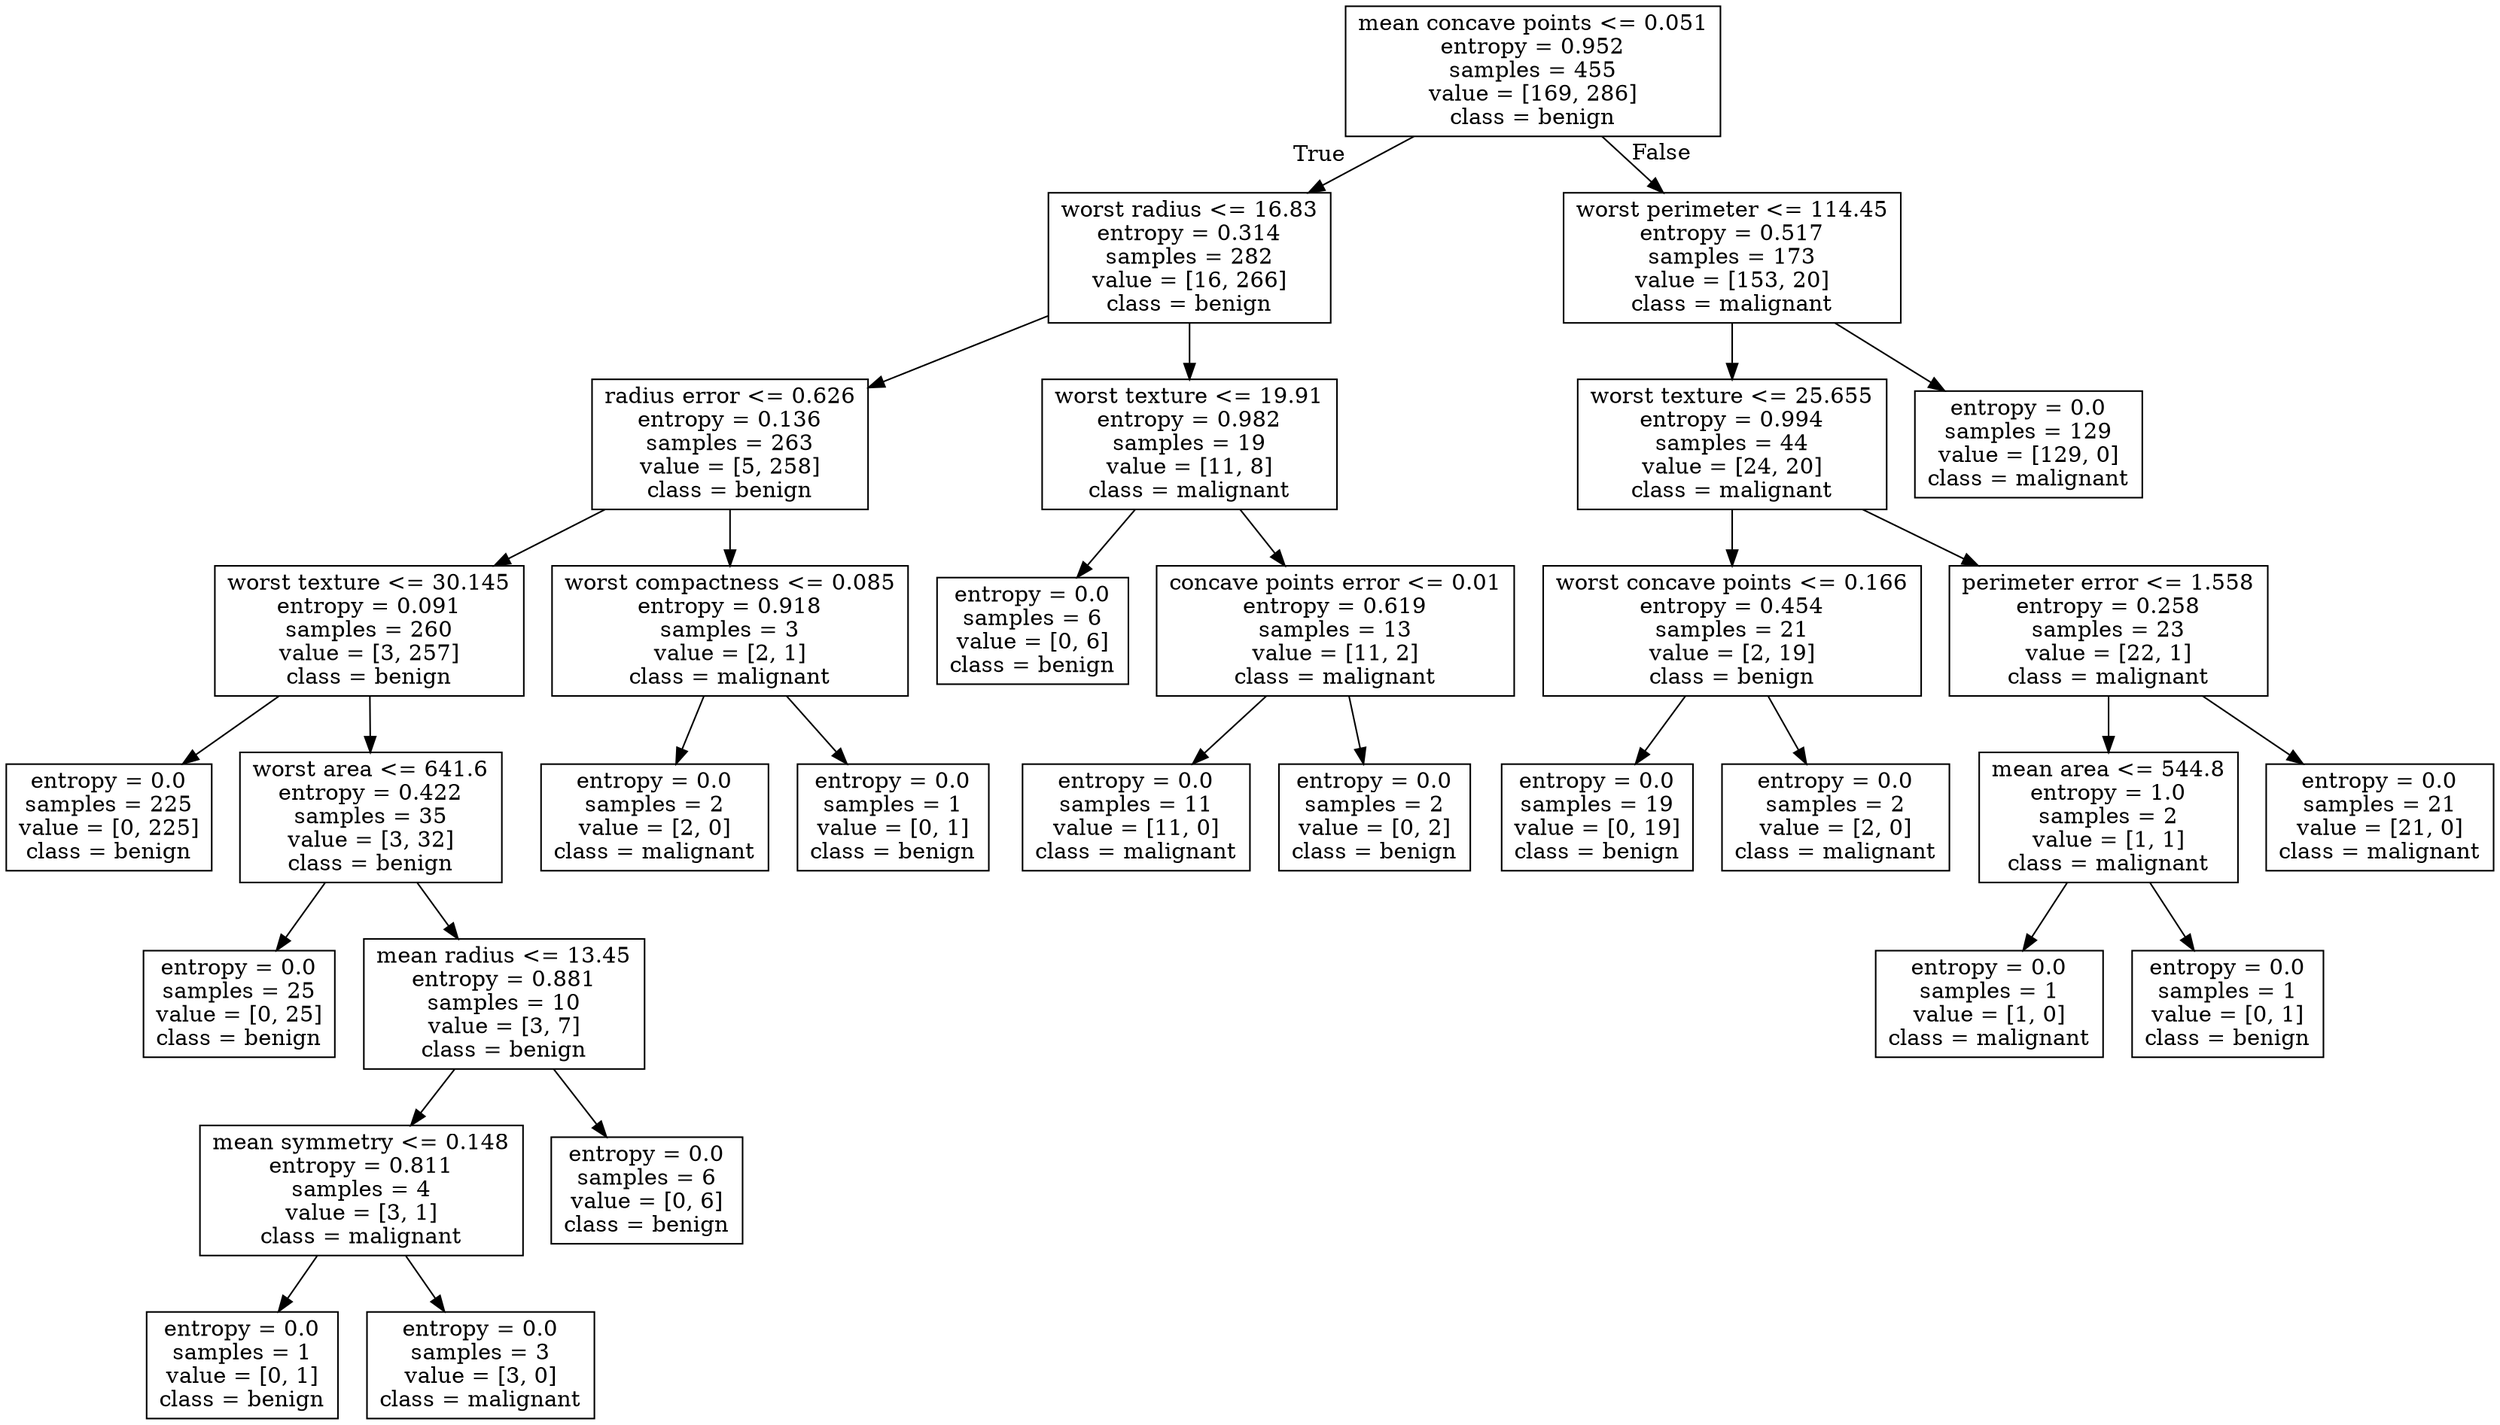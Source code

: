 digraph Tree {
node [shape=box] ;
0 [label="mean concave points <= 0.051\nentropy = 0.952\nsamples = 455\nvalue = [169, 286]\nclass = benign"] ;
1 [label="worst radius <= 16.83\nentropy = 0.314\nsamples = 282\nvalue = [16, 266]\nclass = benign"] ;
0 -> 1 [labeldistance=2.5, labelangle=45, headlabel="True"] ;
2 [label="radius error <= 0.626\nentropy = 0.136\nsamples = 263\nvalue = [5, 258]\nclass = benign"] ;
1 -> 2 ;
3 [label="worst texture <= 30.145\nentropy = 0.091\nsamples = 260\nvalue = [3, 257]\nclass = benign"] ;
2 -> 3 ;
4 [label="entropy = 0.0\nsamples = 225\nvalue = [0, 225]\nclass = benign"] ;
3 -> 4 ;
5 [label="worst area <= 641.6\nentropy = 0.422\nsamples = 35\nvalue = [3, 32]\nclass = benign"] ;
3 -> 5 ;
6 [label="entropy = 0.0\nsamples = 25\nvalue = [0, 25]\nclass = benign"] ;
5 -> 6 ;
7 [label="mean radius <= 13.45\nentropy = 0.881\nsamples = 10\nvalue = [3, 7]\nclass = benign"] ;
5 -> 7 ;
8 [label="mean symmetry <= 0.148\nentropy = 0.811\nsamples = 4\nvalue = [3, 1]\nclass = malignant"] ;
7 -> 8 ;
9 [label="entropy = 0.0\nsamples = 1\nvalue = [0, 1]\nclass = benign"] ;
8 -> 9 ;
10 [label="entropy = 0.0\nsamples = 3\nvalue = [3, 0]\nclass = malignant"] ;
8 -> 10 ;
11 [label="entropy = 0.0\nsamples = 6\nvalue = [0, 6]\nclass = benign"] ;
7 -> 11 ;
12 [label="worst compactness <= 0.085\nentropy = 0.918\nsamples = 3\nvalue = [2, 1]\nclass = malignant"] ;
2 -> 12 ;
13 [label="entropy = 0.0\nsamples = 2\nvalue = [2, 0]\nclass = malignant"] ;
12 -> 13 ;
14 [label="entropy = 0.0\nsamples = 1\nvalue = [0, 1]\nclass = benign"] ;
12 -> 14 ;
15 [label="worst texture <= 19.91\nentropy = 0.982\nsamples = 19\nvalue = [11, 8]\nclass = malignant"] ;
1 -> 15 ;
16 [label="entropy = 0.0\nsamples = 6\nvalue = [0, 6]\nclass = benign"] ;
15 -> 16 ;
17 [label="concave points error <= 0.01\nentropy = 0.619\nsamples = 13\nvalue = [11, 2]\nclass = malignant"] ;
15 -> 17 ;
18 [label="entropy = 0.0\nsamples = 11\nvalue = [11, 0]\nclass = malignant"] ;
17 -> 18 ;
19 [label="entropy = 0.0\nsamples = 2\nvalue = [0, 2]\nclass = benign"] ;
17 -> 19 ;
20 [label="worst perimeter <= 114.45\nentropy = 0.517\nsamples = 173\nvalue = [153, 20]\nclass = malignant"] ;
0 -> 20 [labeldistance=2.5, labelangle=-45, headlabel="False"] ;
21 [label="worst texture <= 25.655\nentropy = 0.994\nsamples = 44\nvalue = [24, 20]\nclass = malignant"] ;
20 -> 21 ;
22 [label="worst concave points <= 0.166\nentropy = 0.454\nsamples = 21\nvalue = [2, 19]\nclass = benign"] ;
21 -> 22 ;
23 [label="entropy = 0.0\nsamples = 19\nvalue = [0, 19]\nclass = benign"] ;
22 -> 23 ;
24 [label="entropy = 0.0\nsamples = 2\nvalue = [2, 0]\nclass = malignant"] ;
22 -> 24 ;
25 [label="perimeter error <= 1.558\nentropy = 0.258\nsamples = 23\nvalue = [22, 1]\nclass = malignant"] ;
21 -> 25 ;
26 [label="mean area <= 544.8\nentropy = 1.0\nsamples = 2\nvalue = [1, 1]\nclass = malignant"] ;
25 -> 26 ;
27 [label="entropy = 0.0\nsamples = 1\nvalue = [1, 0]\nclass = malignant"] ;
26 -> 27 ;
28 [label="entropy = 0.0\nsamples = 1\nvalue = [0, 1]\nclass = benign"] ;
26 -> 28 ;
29 [label="entropy = 0.0\nsamples = 21\nvalue = [21, 0]\nclass = malignant"] ;
25 -> 29 ;
30 [label="entropy = 0.0\nsamples = 129\nvalue = [129, 0]\nclass = malignant"] ;
20 -> 30 ;
}